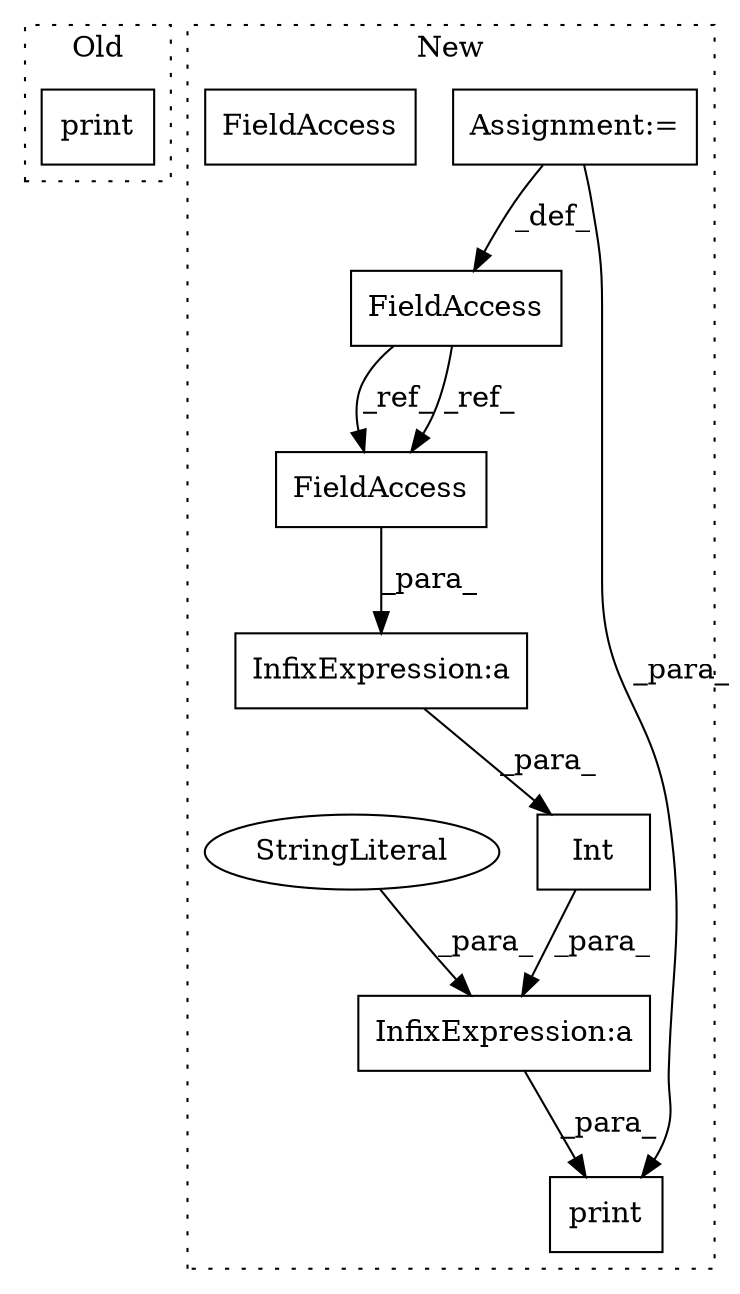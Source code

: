 digraph G {
subgraph cluster0 {
1 [label="print" a="32" s="1751,1776" l="6,1" shape="box"];
label = "Old";
style="dotted";
}
subgraph cluster1 {
2 [label="Int" a="32" s="1895,1928" l="4,1" shape="box"];
3 [label="Assignment:=" a="7" s="1831" l="1" shape="box"];
4 [label="FieldAccess" a="22" s="1826" l="5" shape="box"];
5 [label="InfixExpression:a" a="27" s="1892" l="3" shape="box"];
6 [label="InfixExpression:a" a="27" s="1920" l="3" shape="box"];
7 [label="StringLiteral" a="45" s="1879" l="13" shape="ellipse"];
8 [label="print" a="32" s="1873,1929" l="6,1" shape="box"];
9 [label="FieldAccess" a="22" s="1923" l="5" shape="box"];
10 [label="FieldAccess" a="22" s="1923" l="5" shape="box"];
label = "New";
style="dotted";
}
2 -> 5 [label="_para_"];
3 -> 4 [label="_def_"];
3 -> 8 [label="_para_"];
4 -> 10 [label="_ref_"];
4 -> 10 [label="_ref_"];
5 -> 8 [label="_para_"];
6 -> 2 [label="_para_"];
7 -> 5 [label="_para_"];
10 -> 6 [label="_para_"];
}